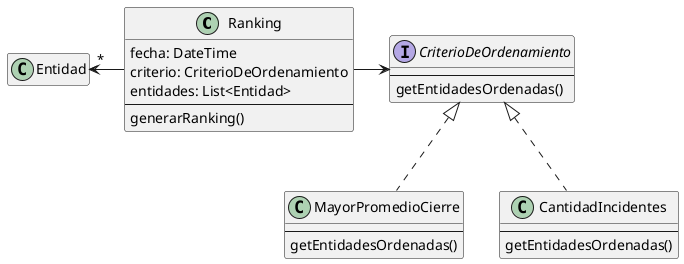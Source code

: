 @startuml Rankings

hide empty members

class Ranking {
  fecha: DateTime
  criterio: CriterioDeOrdenamiento
  entidades: List<Entidad>
  --
  generarRanking()
}

Ranking -> CriterioDeOrdenamiento
Ranking -l->"*" Entidad

interface CriterioDeOrdenamiento {
  --
  getEntidadesOrdenadas()
}

class MayorPromedioCierre implements CriterioDeOrdenamiento {
  --
  getEntidadesOrdenadas()
}

class CantidadIncidentes implements CriterioDeOrdenamiento {
  --
  getEntidadesOrdenadas()
}

@enduml
